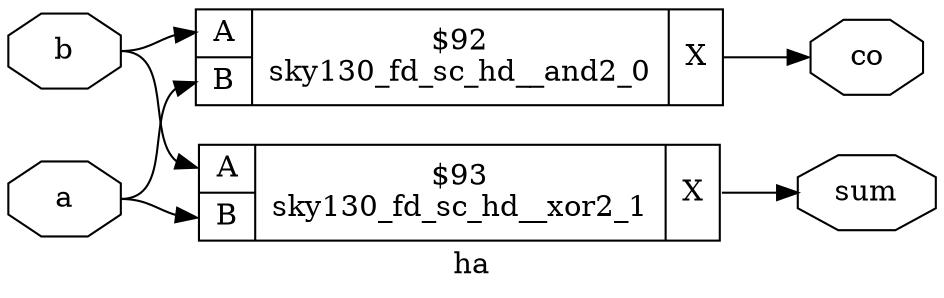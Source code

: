 digraph "ha" {
label="ha";
rankdir="LR";
remincross=true;
n1 [ shape=octagon, label="a", color="black", fontcolor="black" ];
n2 [ shape=octagon, label="b", color="black", fontcolor="black" ];
n3 [ shape=octagon, label="co", color="black", fontcolor="black" ];
n4 [ shape=octagon, label="sum", color="black", fontcolor="black" ];
c8 [ shape=record, label="{{<p5> A|<p6> B}|$92\nsky130_fd_sc_hd__and2_0|{<p7> X}}" ];
c9 [ shape=record, label="{{<p5> A|<p6> B}|$93\nsky130_fd_sc_hd__xor2_1|{<p7> X}}" ];
n1:e -> c8:p6:w [color="black", label=""];
n1:e -> c9:p6:w [color="black", label=""];
n2:e -> c8:p5:w [color="black", label=""];
n2:e -> c9:p5:w [color="black", label=""];
c8:p7:e -> n3:w [color="black", label=""];
c9:p7:e -> n4:w [color="black", label=""];
}
